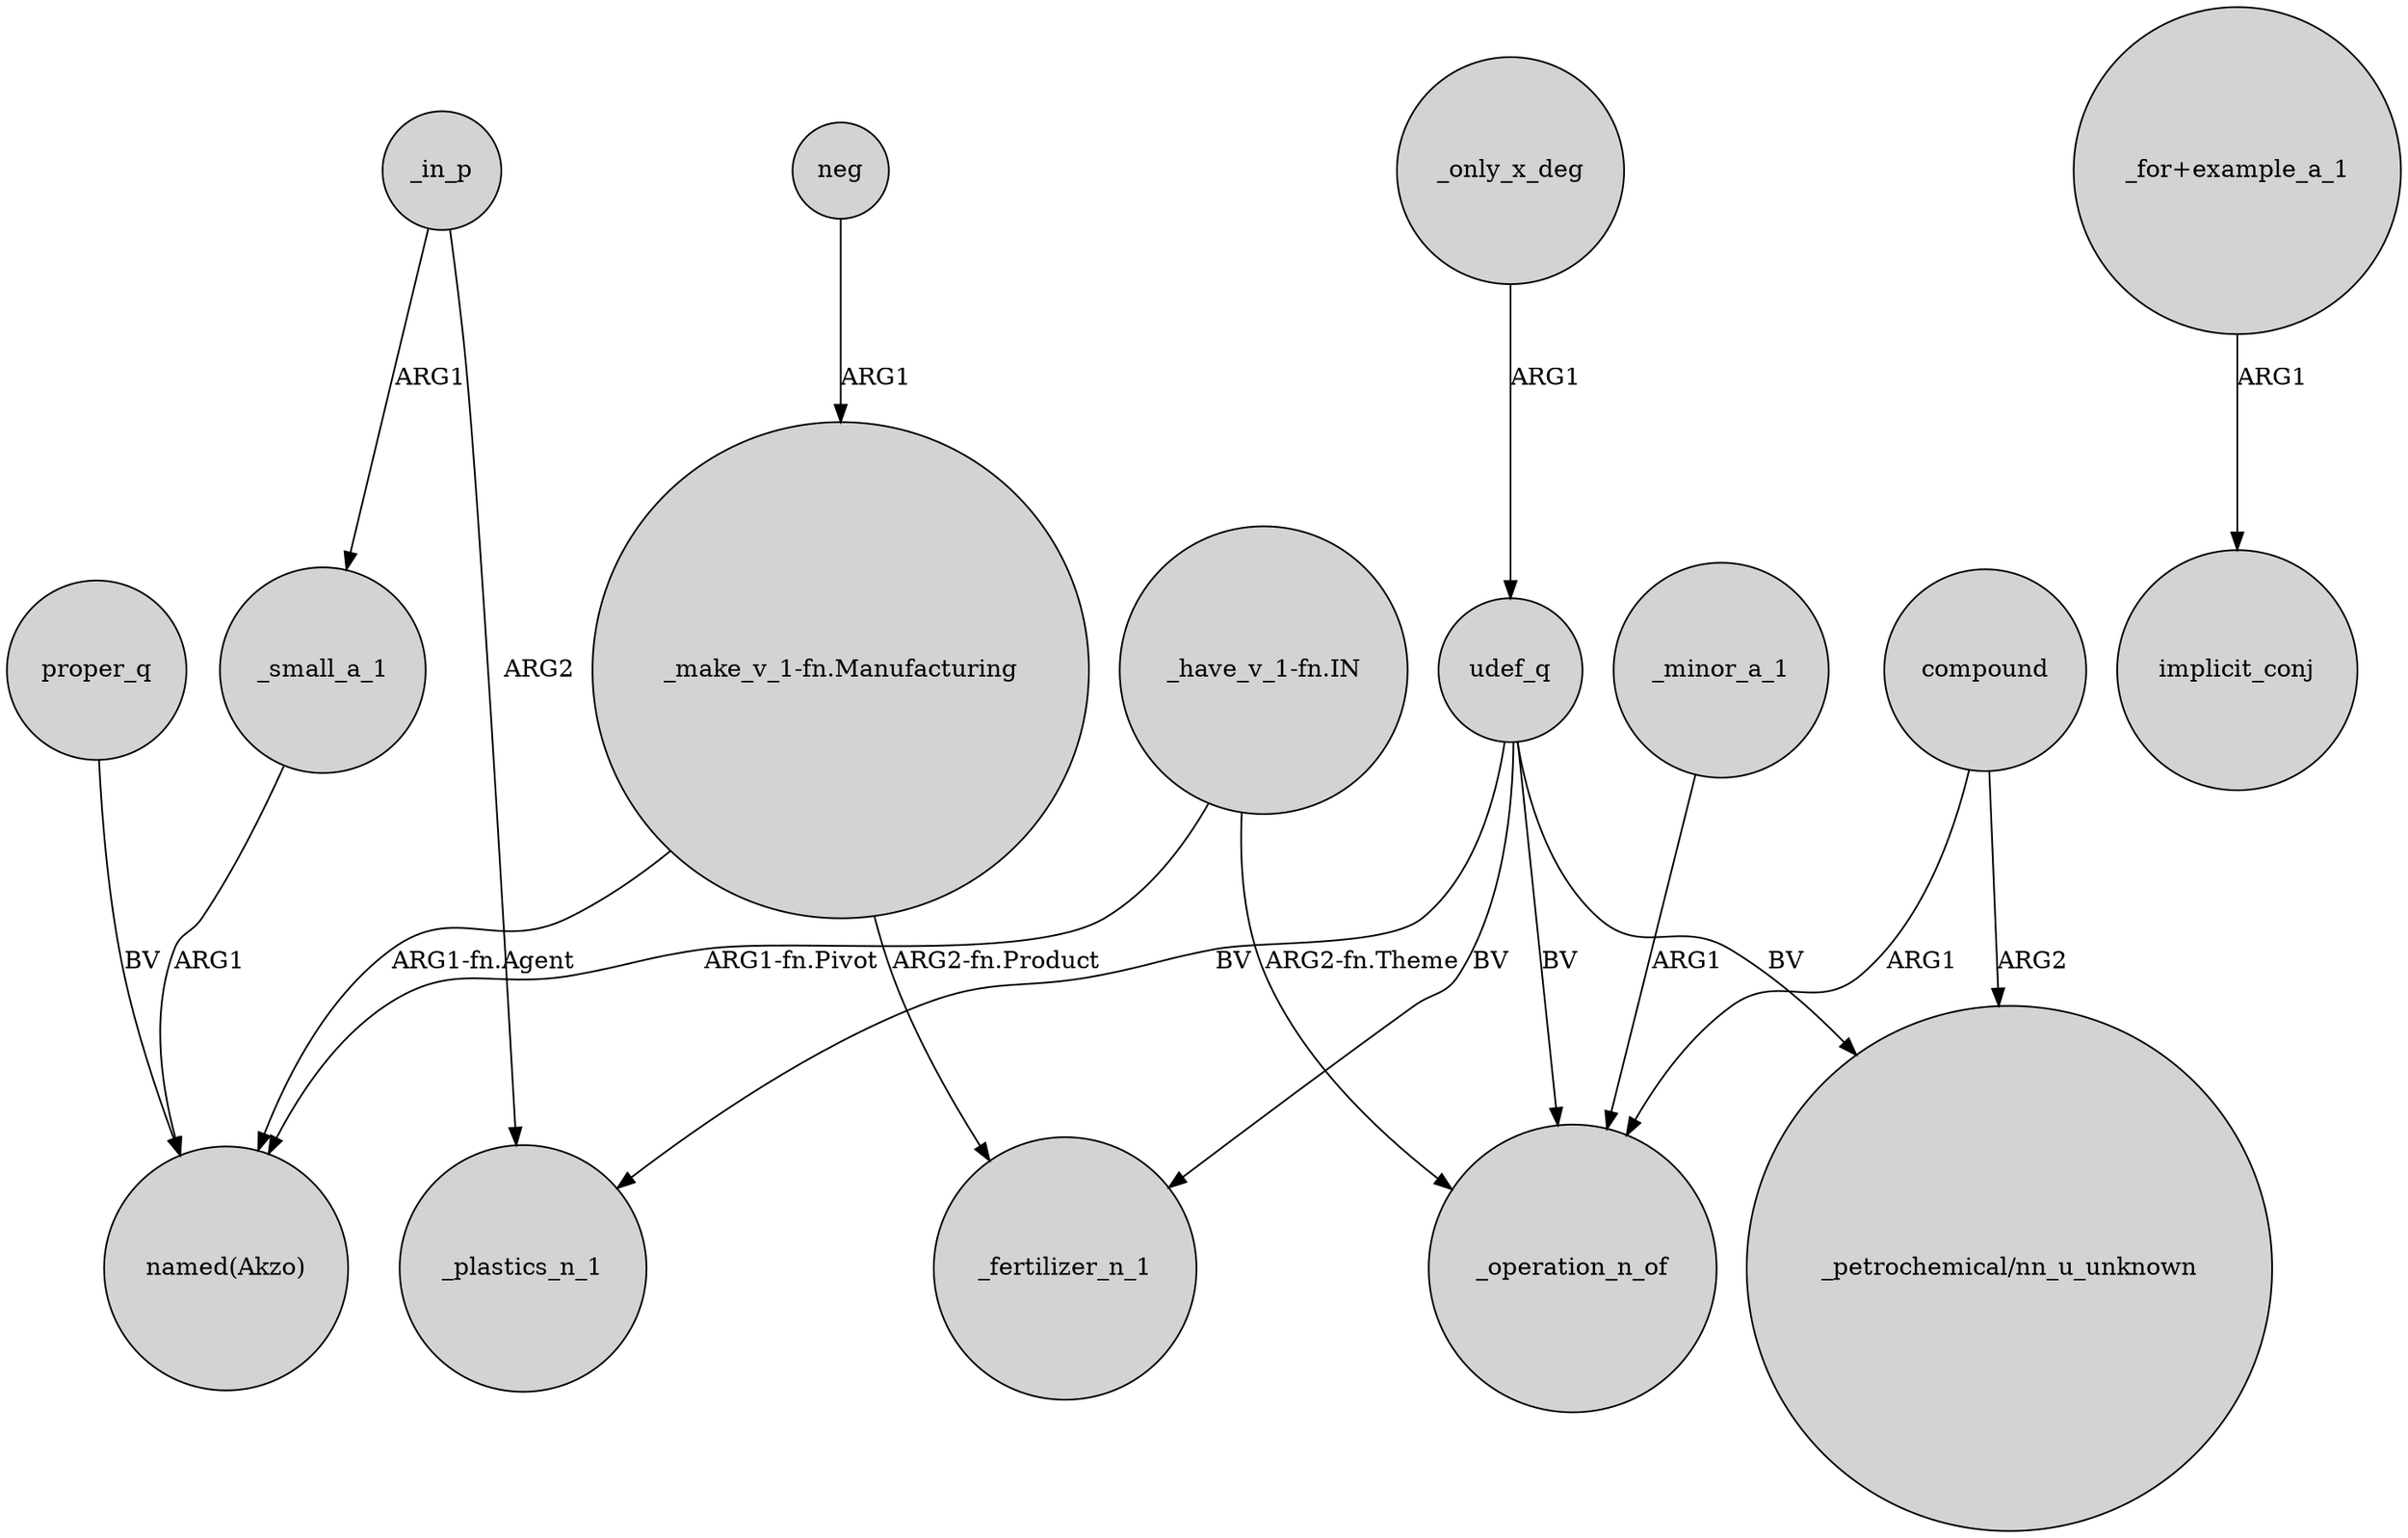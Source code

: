 digraph {
	node [shape=circle style=filled]
	udef_q -> _plastics_n_1 [label=BV]
	proper_q -> "named(Akzo)" [label=BV]
	_only_x_deg -> udef_q [label=ARG1]
	compound -> _operation_n_of [label=ARG1]
	"_make_v_1-fn.Manufacturing" -> _fertilizer_n_1 [label="ARG2-fn.Product"]
	udef_q -> _fertilizer_n_1 [label=BV]
	"_have_v_1-fn.IN" -> "named(Akzo)" [label="ARG1-fn.Pivot"]
	compound -> "_petrochemical/nn_u_unknown" [label=ARG2]
	neg -> "_make_v_1-fn.Manufacturing" [label=ARG1]
	"_have_v_1-fn.IN" -> _operation_n_of [label="ARG2-fn.Theme"]
	_minor_a_1 -> _operation_n_of [label=ARG1]
	_in_p -> _plastics_n_1 [label=ARG2]
	_small_a_1 -> "named(Akzo)" [label=ARG1]
	udef_q -> _operation_n_of [label=BV]
	_in_p -> _small_a_1 [label=ARG1]
	udef_q -> "_petrochemical/nn_u_unknown" [label=BV]
	"_for+example_a_1" -> implicit_conj [label=ARG1]
	"_make_v_1-fn.Manufacturing" -> "named(Akzo)" [label="ARG1-fn.Agent"]
}
